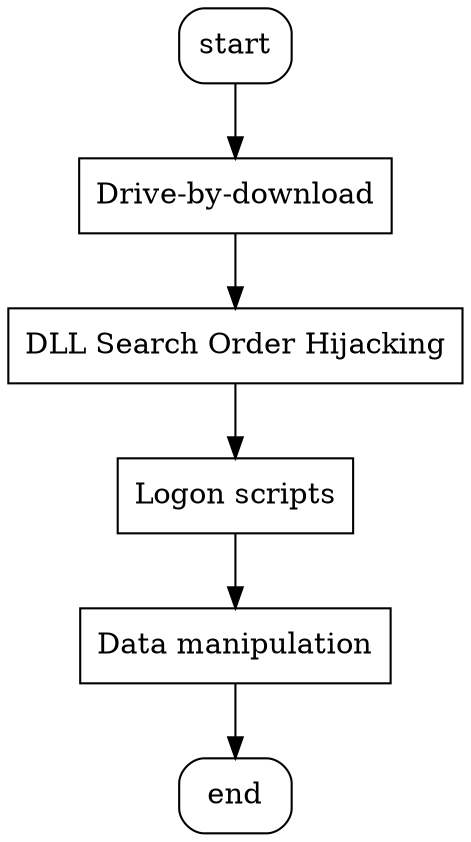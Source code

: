 digraph simple03 {
    // nodes
    1[label="start",shape=box,style=rounded];
    2[label="Drive-by-download",shape=box];
		//P1//
    3[label="DLL Search Order Hijacking",shape=box];
		//P2;F1;P3
		//P1=>P2;P2->F1;F1->P3//
    4[label="Logon scripts",shape=box];
		//P4;F2
		//P3=>P4//
    5[label="Data manipulation",shape=box];
		//P5;F3
		//P4=>P5;P5->F3//
    6[label="end",shape=box,style=rounded];

    // edges
    1->2->3->4->5->6;
}
